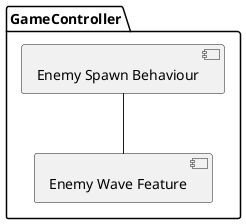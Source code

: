 @startuml

package GameController {
    [Enemy Spawn Behaviour] as enemyBeh
    [Enemy Wave Feature] as enemyFea
}

enemyBeh -- enemyFea

@enduml